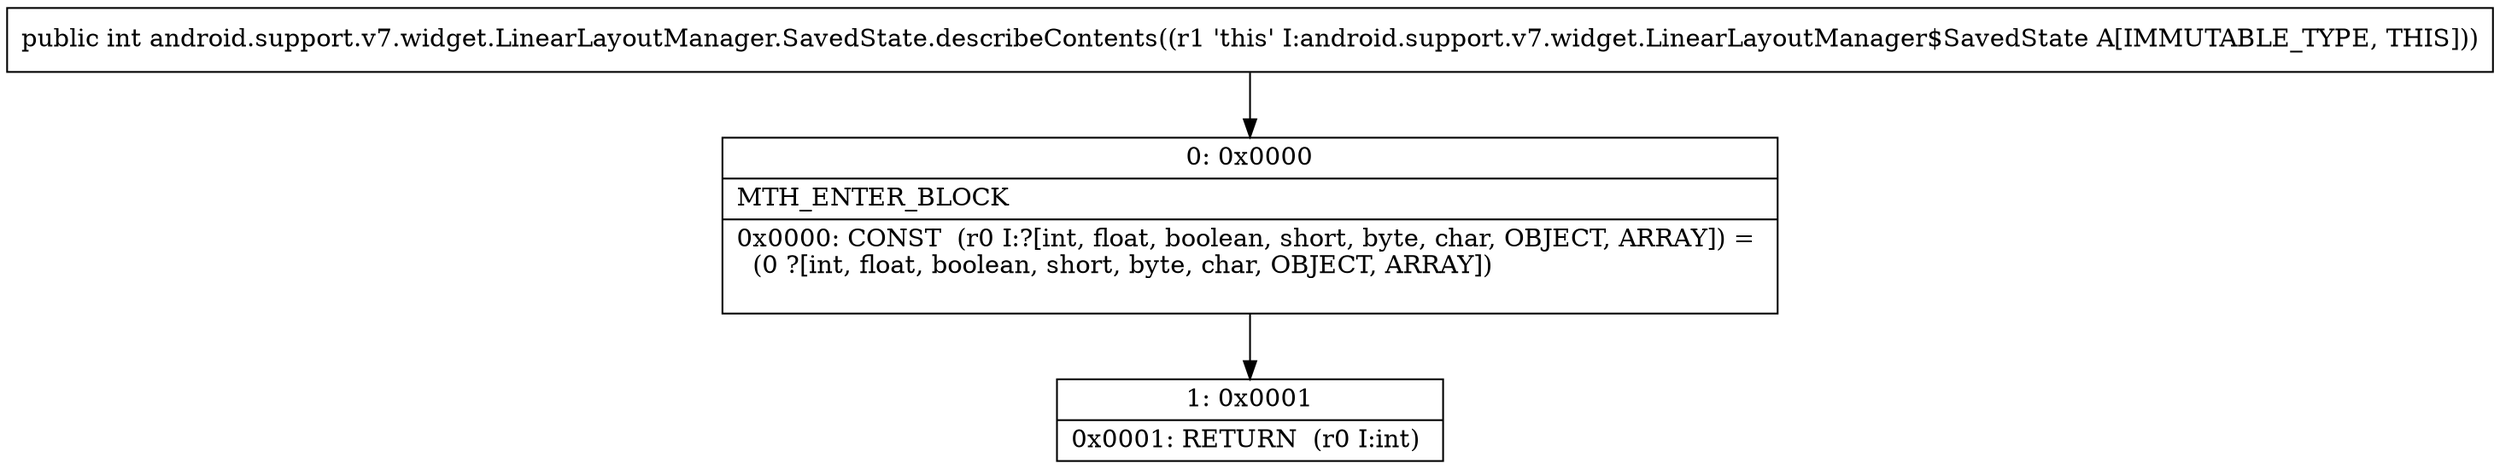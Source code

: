 digraph "CFG forandroid.support.v7.widget.LinearLayoutManager.SavedState.describeContents()I" {
Node_0 [shape=record,label="{0\:\ 0x0000|MTH_ENTER_BLOCK\l|0x0000: CONST  (r0 I:?[int, float, boolean, short, byte, char, OBJECT, ARRAY]) = \l  (0 ?[int, float, boolean, short, byte, char, OBJECT, ARRAY])\l \l}"];
Node_1 [shape=record,label="{1\:\ 0x0001|0x0001: RETURN  (r0 I:int) \l}"];
MethodNode[shape=record,label="{public int android.support.v7.widget.LinearLayoutManager.SavedState.describeContents((r1 'this' I:android.support.v7.widget.LinearLayoutManager$SavedState A[IMMUTABLE_TYPE, THIS])) }"];
MethodNode -> Node_0;
Node_0 -> Node_1;
}

